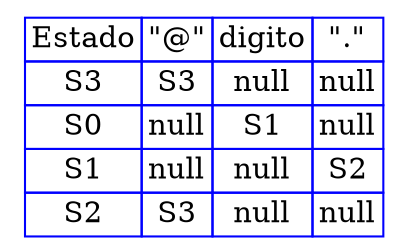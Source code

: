 digraph {

  tbl [

    shape=plaintext
    label=<
      <table border='0' cellborder='1' color='blue' cellspacing='0'>
<tr><td>Estado</td><td>"@"</td><td>digito</td><td>"."</td></tr>
<tr><td>S3</td><td>S3</td><td>null</td><td>null</td></tr>
<tr><td>S0</td><td>null</td><td>S1</td><td>null</td></tr>
<tr><td>S1</td><td>null</td><td>null</td><td>S2</td></tr>
<tr><td>S2</td><td>S3</td><td>null</td><td>null</td></tr>
</table>

    >];

}
